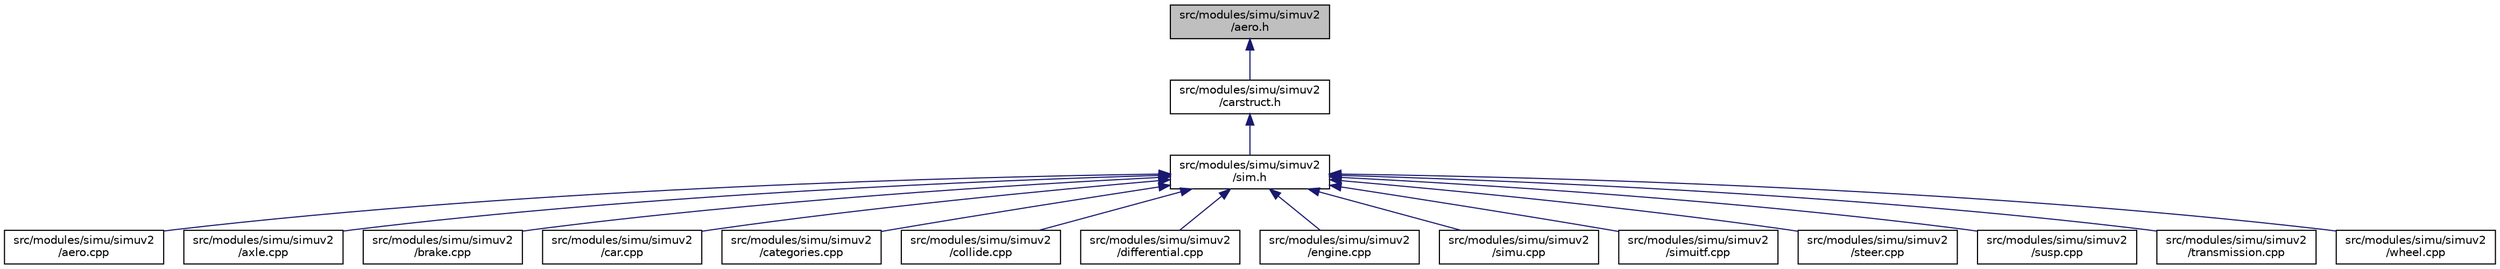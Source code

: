 digraph "src/modules/simu/simuv2/aero.h"
{
  edge [fontname="Helvetica",fontsize="10",labelfontname="Helvetica",labelfontsize="10"];
  node [fontname="Helvetica",fontsize="10",shape=record];
  Node1 [label="src/modules/simu/simuv2\l/aero.h",height=0.2,width=0.4,color="black", fillcolor="grey75", style="filled", fontcolor="black"];
  Node1 -> Node2 [dir="back",color="midnightblue",fontsize="10",style="solid",fontname="Helvetica"];
  Node2 [label="src/modules/simu/simuv2\l/carstruct.h",height=0.2,width=0.4,color="black", fillcolor="white", style="filled",URL="$carstruct_8h.html"];
  Node2 -> Node3 [dir="back",color="midnightblue",fontsize="10",style="solid",fontname="Helvetica"];
  Node3 [label="src/modules/simu/simuv2\l/sim.h",height=0.2,width=0.4,color="black", fillcolor="white", style="filled",URL="$sim_8h.html"];
  Node3 -> Node4 [dir="back",color="midnightblue",fontsize="10",style="solid",fontname="Helvetica"];
  Node4 [label="src/modules/simu/simuv2\l/aero.cpp",height=0.2,width=0.4,color="black", fillcolor="white", style="filled",URL="$aero_8cpp.html"];
  Node3 -> Node5 [dir="back",color="midnightblue",fontsize="10",style="solid",fontname="Helvetica"];
  Node5 [label="src/modules/simu/simuv2\l/axle.cpp",height=0.2,width=0.4,color="black", fillcolor="white", style="filled",URL="$axle_8cpp.html"];
  Node3 -> Node6 [dir="back",color="midnightblue",fontsize="10",style="solid",fontname="Helvetica"];
  Node6 [label="src/modules/simu/simuv2\l/brake.cpp",height=0.2,width=0.4,color="black", fillcolor="white", style="filled",URL="$brake_8cpp.html"];
  Node3 -> Node7 [dir="back",color="midnightblue",fontsize="10",style="solid",fontname="Helvetica"];
  Node7 [label="src/modules/simu/simuv2\l/car.cpp",height=0.2,width=0.4,color="black", fillcolor="white", style="filled",URL="$car_8cpp.html"];
  Node3 -> Node8 [dir="back",color="midnightblue",fontsize="10",style="solid",fontname="Helvetica"];
  Node8 [label="src/modules/simu/simuv2\l/categories.cpp",height=0.2,width=0.4,color="black", fillcolor="white", style="filled",URL="$categories_8cpp.html"];
  Node3 -> Node9 [dir="back",color="midnightblue",fontsize="10",style="solid",fontname="Helvetica"];
  Node9 [label="src/modules/simu/simuv2\l/collide.cpp",height=0.2,width=0.4,color="black", fillcolor="white", style="filled",URL="$collide_8cpp.html"];
  Node3 -> Node10 [dir="back",color="midnightblue",fontsize="10",style="solid",fontname="Helvetica"];
  Node10 [label="src/modules/simu/simuv2\l/differential.cpp",height=0.2,width=0.4,color="black", fillcolor="white", style="filled",URL="$differential_8cpp.html"];
  Node3 -> Node11 [dir="back",color="midnightblue",fontsize="10",style="solid",fontname="Helvetica"];
  Node11 [label="src/modules/simu/simuv2\l/engine.cpp",height=0.2,width=0.4,color="black", fillcolor="white", style="filled",URL="$engine_8cpp.html"];
  Node3 -> Node12 [dir="back",color="midnightblue",fontsize="10",style="solid",fontname="Helvetica"];
  Node12 [label="src/modules/simu/simuv2\l/simu.cpp",height=0.2,width=0.4,color="black", fillcolor="white", style="filled",URL="$simu_8cpp.html"];
  Node3 -> Node13 [dir="back",color="midnightblue",fontsize="10",style="solid",fontname="Helvetica"];
  Node13 [label="src/modules/simu/simuv2\l/simuitf.cpp",height=0.2,width=0.4,color="black", fillcolor="white", style="filled",URL="$simuitf_8cpp.html"];
  Node3 -> Node14 [dir="back",color="midnightblue",fontsize="10",style="solid",fontname="Helvetica"];
  Node14 [label="src/modules/simu/simuv2\l/steer.cpp",height=0.2,width=0.4,color="black", fillcolor="white", style="filled",URL="$steer_8cpp.html"];
  Node3 -> Node15 [dir="back",color="midnightblue",fontsize="10",style="solid",fontname="Helvetica"];
  Node15 [label="src/modules/simu/simuv2\l/susp.cpp",height=0.2,width=0.4,color="black", fillcolor="white", style="filled",URL="$susp_8cpp.html"];
  Node3 -> Node16 [dir="back",color="midnightblue",fontsize="10",style="solid",fontname="Helvetica"];
  Node16 [label="src/modules/simu/simuv2\l/transmission.cpp",height=0.2,width=0.4,color="black", fillcolor="white", style="filled",URL="$transmission_8cpp.html"];
  Node3 -> Node17 [dir="back",color="midnightblue",fontsize="10",style="solid",fontname="Helvetica"];
  Node17 [label="src/modules/simu/simuv2\l/wheel.cpp",height=0.2,width=0.4,color="black", fillcolor="white", style="filled",URL="$wheel_8cpp.html"];
}
